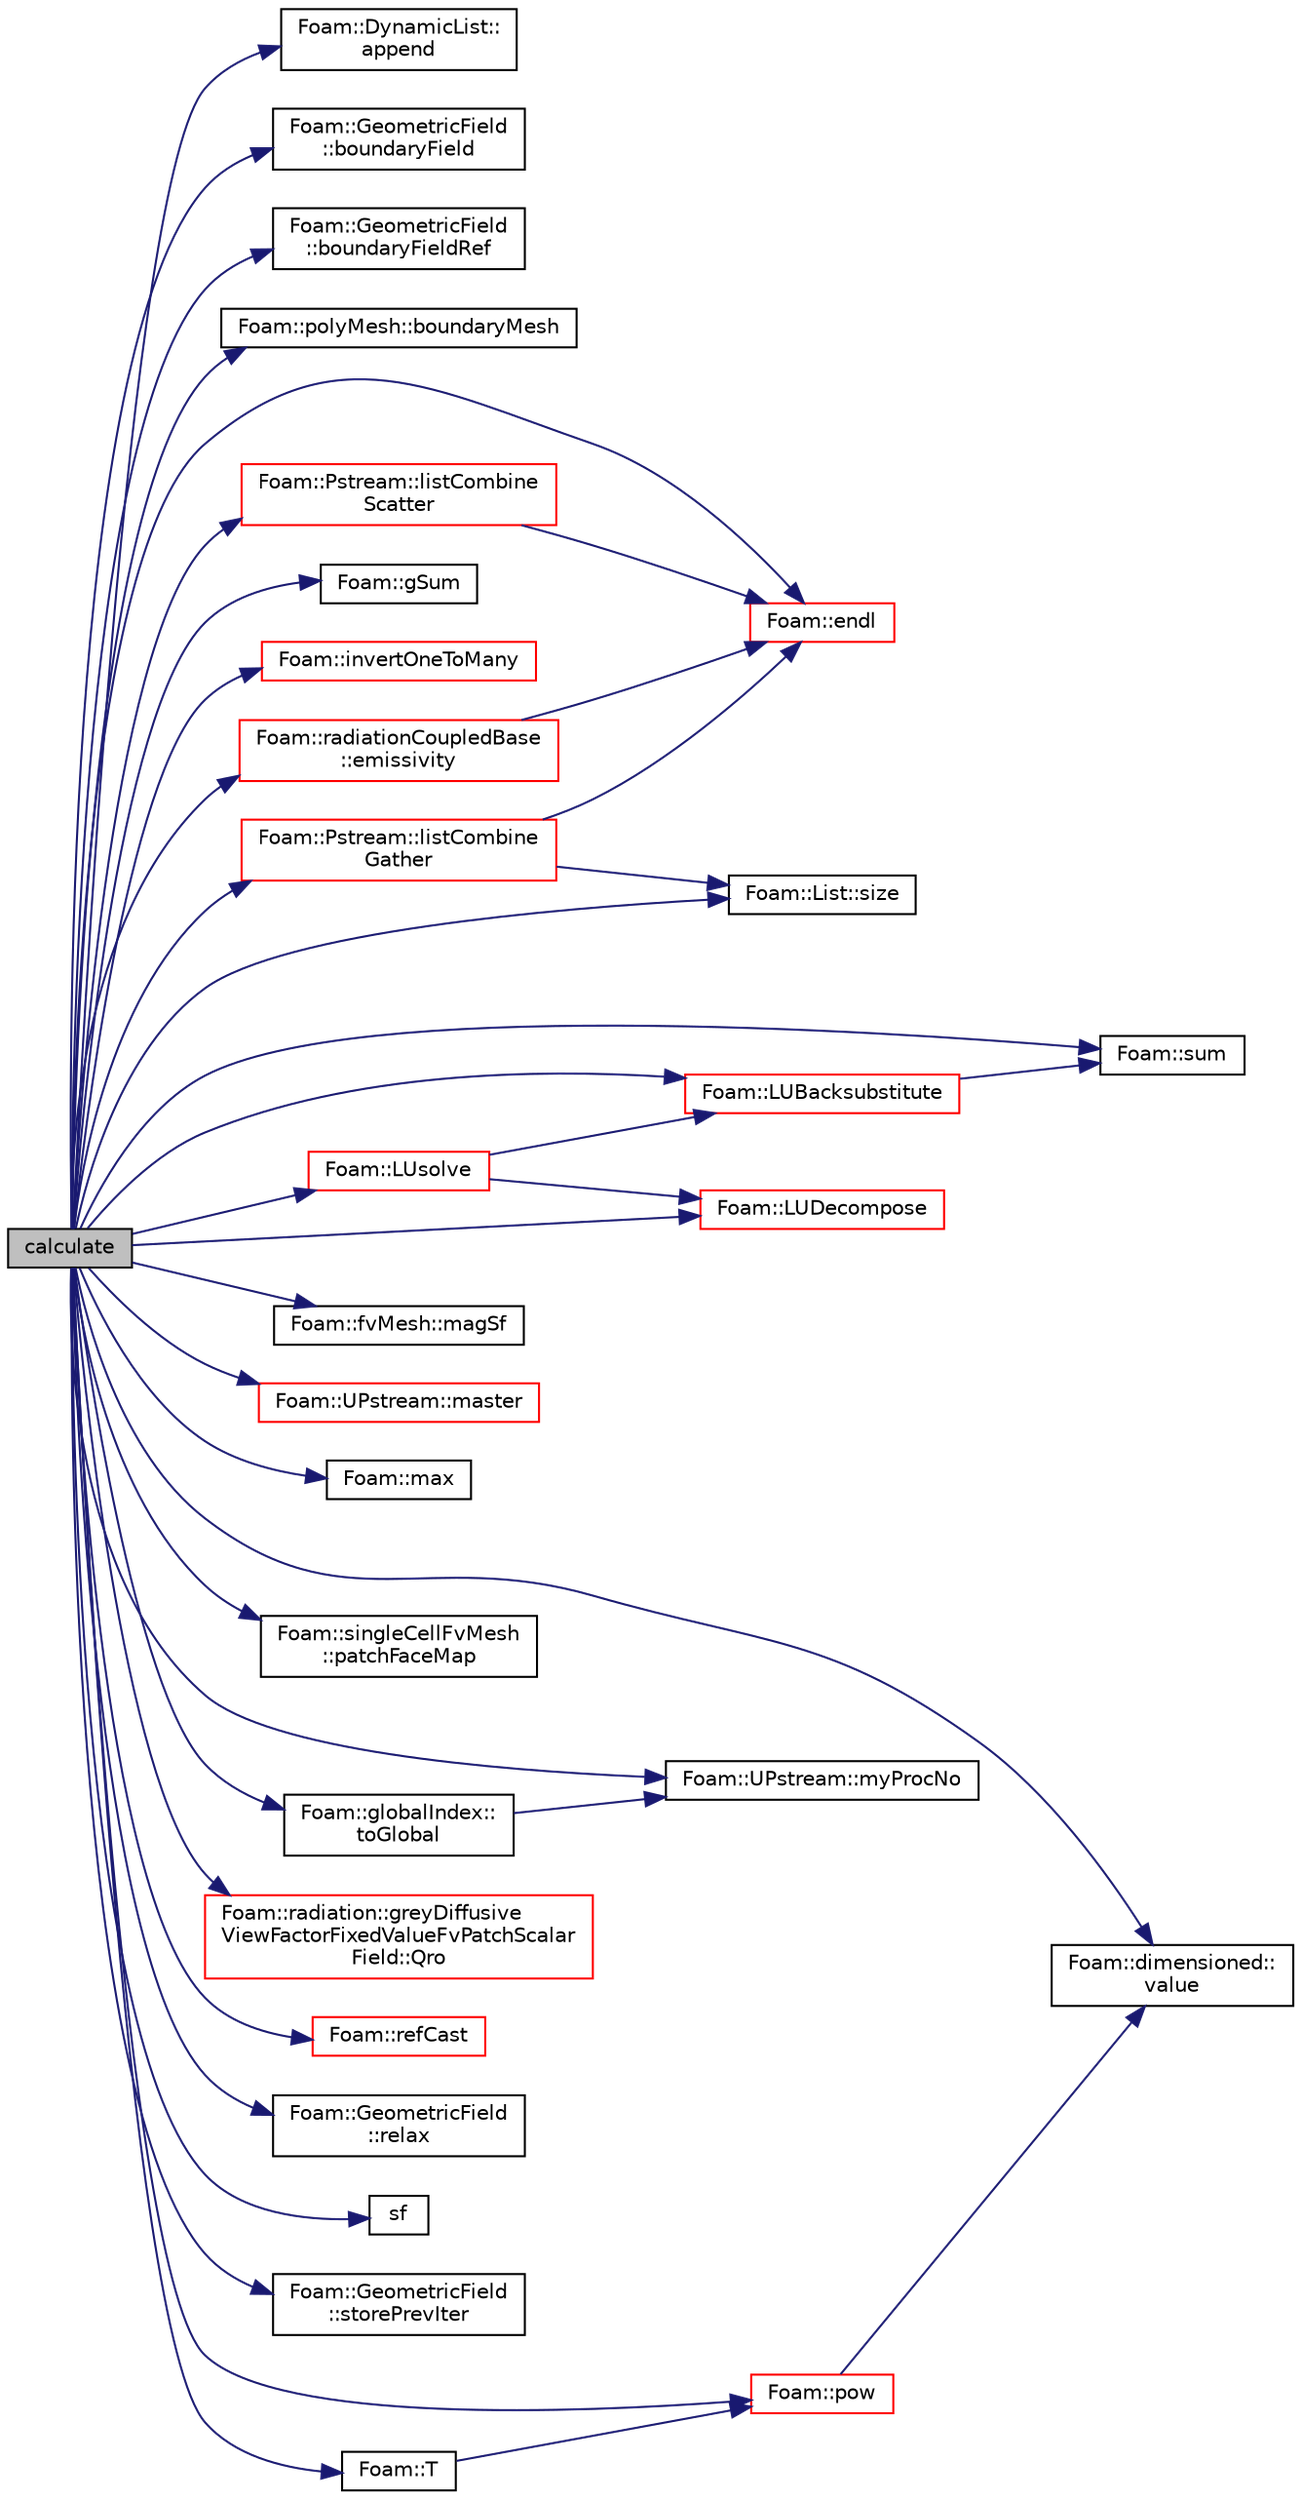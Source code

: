 digraph "calculate"
{
  bgcolor="transparent";
  edge [fontname="Helvetica",fontsize="10",labelfontname="Helvetica",labelfontsize="10"];
  node [fontname="Helvetica",fontsize="10",shape=record];
  rankdir="LR";
  Node8 [label="calculate",height=0.2,width=0.4,color="black", fillcolor="grey75", style="filled", fontcolor="black"];
  Node8 -> Node9 [color="midnightblue",fontsize="10",style="solid",fontname="Helvetica"];
  Node9 [label="Foam::DynamicList::\lappend",height=0.2,width=0.4,color="black",URL="$a27005.html#a7b67b42af715604376ad63a681dee6d8",tooltip="Append an element at the end of the list. "];
  Node8 -> Node10 [color="midnightblue",fontsize="10",style="solid",fontname="Helvetica"];
  Node10 [label="Foam::GeometricField\l::boundaryField",height=0.2,width=0.4,color="black",URL="$a23249.html#a9ff7de36fba06b4f4f77a75142ad72b6",tooltip="Return const-reference to the boundary field. "];
  Node8 -> Node11 [color="midnightblue",fontsize="10",style="solid",fontname="Helvetica"];
  Node11 [label="Foam::GeometricField\l::boundaryFieldRef",height=0.2,width=0.4,color="black",URL="$a23249.html#af3831c9fea9f6ae7532a6d57cc67c959",tooltip="Return a reference to the boundary field. "];
  Node8 -> Node12 [color="midnightblue",fontsize="10",style="solid",fontname="Helvetica"];
  Node12 [label="Foam::polyMesh::boundaryMesh",height=0.2,width=0.4,color="black",URL="$a28565.html#a9f2b68c134340291eda6197f47f25484",tooltip="Return boundary mesh. "];
  Node8 -> Node13 [color="midnightblue",fontsize="10",style="solid",fontname="Helvetica"];
  Node13 [label="Foam::radiationCoupledBase\l::emissivity",height=0.2,width=0.4,color="red",URL="$a31341.html#a7db0692125f65db90f74422c70f29f3c",tooltip="Calculate corresponding emissivity field. "];
  Node13 -> Node22 [color="midnightblue",fontsize="10",style="solid",fontname="Helvetica"];
  Node22 [label="Foam::endl",height=0.2,width=0.4,color="red",URL="$a21851.html#a2db8fe02a0d3909e9351bb4275b23ce4",tooltip="Add newline and flush stream. "];
  Node8 -> Node22 [color="midnightblue",fontsize="10",style="solid",fontname="Helvetica"];
  Node8 -> Node338 [color="midnightblue",fontsize="10",style="solid",fontname="Helvetica"];
  Node338 [label="Foam::gSum",height=0.2,width=0.4,color="black",URL="$a21851.html#a11b1ebb4c53ad062332767d75ca96328"];
  Node8 -> Node376 [color="midnightblue",fontsize="10",style="solid",fontname="Helvetica"];
  Node376 [label="Foam::invertOneToMany",height=0.2,width=0.4,color="red",URL="$a21851.html#a5da5e7d950073675f3b3d26323a640db",tooltip="Invert one-to-many map. Unmapped elements will be size 0. "];
  Node8 -> Node463 [color="midnightblue",fontsize="10",style="solid",fontname="Helvetica"];
  Node463 [label="Foam::Pstream::listCombine\lGather",height=0.2,width=0.4,color="red",URL="$a27357.html#a8c0e5044dc4a942cf62b06797c3a743f"];
  Node463 -> Node22 [color="midnightblue",fontsize="10",style="solid",fontname="Helvetica"];
  Node463 -> Node121 [color="midnightblue",fontsize="10",style="solid",fontname="Helvetica"];
  Node121 [label="Foam::List::size",height=0.2,width=0.4,color="black",URL="$a26833.html#a8a5f6fa29bd4b500caf186f60245b384",tooltip="Override size to be inconsistent with allocated storage. "];
  Node8 -> Node466 [color="midnightblue",fontsize="10",style="solid",fontname="Helvetica"];
  Node466 [label="Foam::Pstream::listCombine\lScatter",height=0.2,width=0.4,color="red",URL="$a27357.html#adfd4915b68ab7181dccb847976286e56",tooltip="Scatter data. Reverse of combineGather. "];
  Node466 -> Node22 [color="midnightblue",fontsize="10",style="solid",fontname="Helvetica"];
  Node8 -> Node467 [color="midnightblue",fontsize="10",style="solid",fontname="Helvetica"];
  Node467 [label="Foam::LUBacksubstitute",height=0.2,width=0.4,color="red",URL="$a21851.html#a3a4fbcdd330a7cdba4ce12676ad9cb3e",tooltip="LU back-substitution with given source, returning the solution. "];
  Node467 -> Node469 [color="midnightblue",fontsize="10",style="solid",fontname="Helvetica"];
  Node469 [label="Foam::sum",height=0.2,width=0.4,color="black",URL="$a21851.html#a3d8733143aad0e03b300186ab4bef137"];
  Node8 -> Node470 [color="midnightblue",fontsize="10",style="solid",fontname="Helvetica"];
  Node470 [label="Foam::LUDecompose",height=0.2,width=0.4,color="red",URL="$a21851.html#a4c90a8a26de44c9bed71aef2138ce997",tooltip="LU decompose the matrix with pivoting. "];
  Node8 -> Node472 [color="midnightblue",fontsize="10",style="solid",fontname="Helvetica"];
  Node472 [label="Foam::LUsolve",height=0.2,width=0.4,color="red",URL="$a21851.html#ad36ff051a76f2291e79751842332871c",tooltip="Solve the matrix using LU decomposition with pivoting. "];
  Node472 -> Node467 [color="midnightblue",fontsize="10",style="solid",fontname="Helvetica"];
  Node472 -> Node470 [color="midnightblue",fontsize="10",style="solid",fontname="Helvetica"];
  Node8 -> Node109 [color="midnightblue",fontsize="10",style="solid",fontname="Helvetica"];
  Node109 [label="Foam::fvMesh::magSf",height=0.2,width=0.4,color="black",URL="$a23593.html#aabb6ccdce50591ae471b48b146bd27e3",tooltip="Return cell face area magnitudes. "];
  Node8 -> Node297 [color="midnightblue",fontsize="10",style="solid",fontname="Helvetica"];
  Node297 [label="Foam::UPstream::master",height=0.2,width=0.4,color="red",URL="$a27377.html#a36af549940a0aae3733774649594489f",tooltip="Am I the master process. "];
  Node8 -> Node165 [color="midnightblue",fontsize="10",style="solid",fontname="Helvetica"];
  Node165 [label="Foam::max",height=0.2,width=0.4,color="black",URL="$a21851.html#ac993e906cf2774ae77e666bc24e81733"];
  Node8 -> Node300 [color="midnightblue",fontsize="10",style="solid",fontname="Helvetica"];
  Node300 [label="Foam::UPstream::myProcNo",height=0.2,width=0.4,color="black",URL="$a27377.html#afc74d89573de32a3032c916f8cdd1733",tooltip="Number of this process (starting from masterNo() = 0) "];
  Node8 -> Node473 [color="midnightblue",fontsize="10",style="solid",fontname="Helvetica"];
  Node473 [label="Foam::singleCellFvMesh\l::patchFaceMap",height=0.2,width=0.4,color="black",URL="$a23697.html#a4e41d805729c72c91fae80ccc773aa69",tooltip="From patchFace on this back to original mesh or agglomeration. "];
  Node8 -> Node37 [color="midnightblue",fontsize="10",style="solid",fontname="Helvetica"];
  Node37 [label="Foam::pow",height=0.2,width=0.4,color="red",URL="$a21851.html#a7500c8e9d27a442adc75e287de074c7c"];
  Node37 -> Node40 [color="midnightblue",fontsize="10",style="solid",fontname="Helvetica"];
  Node40 [label="Foam::dimensioned::\lvalue",height=0.2,width=0.4,color="black",URL="$a27473.html#a7948200a26c85fc3a83ffa510a91d668",tooltip="Return const reference to value. "];
  Node8 -> Node474 [color="midnightblue",fontsize="10",style="solid",fontname="Helvetica"];
  Node474 [label="Foam::radiation::greyDiffusive\lViewFactorFixedValueFvPatchScalar\lField::Qro",height=0.2,width=0.4,color="red",URL="$a31329.html#a21ea491a7586ab49ed1d6a4a860b98cd",tooltip="Return external radiative heat flux. "];
  Node8 -> Node482 [color="midnightblue",fontsize="10",style="solid",fontname="Helvetica"];
  Node482 [label="Foam::refCast",height=0.2,width=0.4,color="red",URL="$a21851.html#a28f53307dad4466f23067e79a948e2a1",tooltip="Reference type cast template function. "];
  Node8 -> Node483 [color="midnightblue",fontsize="10",style="solid",fontname="Helvetica"];
  Node483 [label="Foam::GeometricField\l::relax",height=0.2,width=0.4,color="black",URL="$a23249.html#a06343b944c91a56352ebf646011c212e",tooltip="Relax field (for steady-state solution). "];
  Node8 -> Node484 [color="midnightblue",fontsize="10",style="solid",fontname="Helvetica"];
  Node484 [label="sf",height=0.2,width=0.4,color="black",URL="$a19457.html#ab318caaec810447a252e6134c88a7a77"];
  Node8 -> Node121 [color="midnightblue",fontsize="10",style="solid",fontname="Helvetica"];
  Node8 -> Node485 [color="midnightblue",fontsize="10",style="solid",fontname="Helvetica"];
  Node485 [label="Foam::GeometricField\l::storePrevIter",height=0.2,width=0.4,color="black",URL="$a23249.html#ac10fc334af518505a85e50856fc56f84",tooltip="Store the field as the previous iteration value. "];
  Node8 -> Node469 [color="midnightblue",fontsize="10",style="solid",fontname="Helvetica"];
  Node8 -> Node36 [color="midnightblue",fontsize="10",style="solid",fontname="Helvetica"];
  Node36 [label="Foam::T",height=0.2,width=0.4,color="black",URL="$a21851.html#ae57fda0abb14bb0944947c463c6e09d4"];
  Node36 -> Node37 [color="midnightblue",fontsize="10",style="solid",fontname="Helvetica"];
  Node8 -> Node486 [color="midnightblue",fontsize="10",style="solid",fontname="Helvetica"];
  Node486 [label="Foam::globalIndex::\ltoGlobal",height=0.2,width=0.4,color="black",URL="$a28481.html#a6e3eb58016c27d6ea3dddea039e43ed5",tooltip="From local to global. "];
  Node486 -> Node300 [color="midnightblue",fontsize="10",style="solid",fontname="Helvetica"];
  Node8 -> Node40 [color="midnightblue",fontsize="10",style="solid",fontname="Helvetica"];
}
